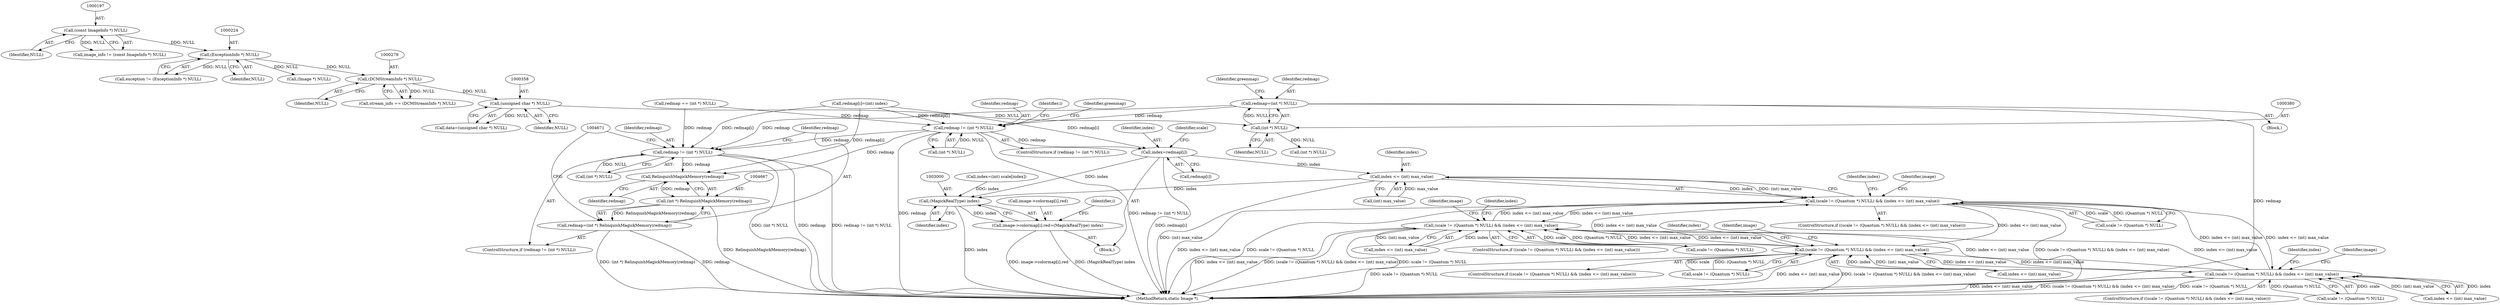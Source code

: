 digraph "0_ImageMagick_5511ef530576ed18fd636baa3bb4eda3d667665d@pointer" {
"1000377" [label="(Call,redmap=(int *) NULL)"];
"1000379" [label="(Call,(int *) NULL)"];
"1000357" [label="(Call,(unsigned char *) NULL)"];
"1000278" [label="(Call,(DCMStreamInfo *) NULL)"];
"1000223" [label="(Call,(ExceptionInfo *) NULL)"];
"1000196" [label="(Call,(const ImageInfo *) NULL)"];
"1002950" [label="(Call,redmap != (int *) NULL)"];
"1002967" [label="(Call,index=redmap[i])"];
"1002979" [label="(Call,index <= (int) max_value)"];
"1002973" [label="(Call,(scale != (Quantum *) NULL) && (index <= (int) max_value))"];
"1003026" [label="(Call,(scale != (Quantum *) NULL) && (index <= (int) max_value))"];
"1003079" [label="(Call,(scale != (Quantum *) NULL) && (index <= (int) max_value))"];
"1003132" [label="(Call,(scale != (Quantum *) NULL) && (index <= (int) max_value))"];
"1002999" [label="(Call,(MagickRealType) index)"];
"1002991" [label="(Call,image->colormap[i].red=(MagickRealType) index)"];
"1004659" [label="(Call,redmap != (int *) NULL)"];
"1004668" [label="(Call,RelinquishMagickMemory(redmap))"];
"1004666" [label="(Call,(int *) RelinquishMagickMemory(redmap))"];
"1004664" [label="(Call,redmap=(int *) RelinquishMagickMemory(redmap))"];
"1003001" [label="(Identifier,index)"];
"1001724" [label="(Call,redmap == (int *) NULL)"];
"1003026" [label="(Call,(scale != (Quantum *) NULL) && (index <= (int) max_value))"];
"1000221" [label="(Call,exception != (ExceptionInfo *) NULL)"];
"1003080" [label="(Call,scale != (Quantum *) NULL)"];
"1002951" [label="(Identifier,redmap)"];
"1002985" [label="(Identifier,index)"];
"1002949" [label="(ControlStructure,if (redmap != (int *) NULL))"];
"1002981" [label="(Call,(int) max_value)"];
"1003025" [label="(ControlStructure,if ((scale != (Quantum *) NULL) && (index <= (int) max_value)))"];
"1000355" [label="(Call,data=(unsigned char *) NULL)"];
"1003131" [label="(ControlStructure,if ((scale != (Quantum *) NULL) && (index <= (int) max_value)))"];
"1003133" [label="(Call,scale != (Quantum *) NULL)"];
"1002974" [label="(Call,scale != (Quantum *) NULL)"];
"1003144" [label="(Identifier,index)"];
"1001780" [label="(Call,redmap[i]=(int) index)"];
"1002966" [label="(Block,)"];
"1002992" [label="(Call,image->colormap[i].red)"];
"1003027" [label="(Call,scale != (Quantum *) NULL)"];
"1004666" [label="(Call,(int *) RelinquishMagickMemory(redmap))"];
"1004659" [label="(Call,redmap != (int *) NULL)"];
"1002972" [label="(ControlStructure,if ((scale != (Quantum *) NULL) && (index <= (int) max_value)))"];
"1002969" [label="(Call,redmap[i])"];
"1002968" [label="(Identifier,index)"];
"1004677" [label="(MethodReturn,static Image *)"];
"1003085" [label="(Call,index <= (int) max_value)"];
"1004664" [label="(Call,redmap=(int *) RelinquishMagickMemory(redmap))"];
"1000357" [label="(Call,(unsigned char *) NULL)"];
"1000144" [label="(Block,)"];
"1000196" [label="(Call,(const ImageInfo *) NULL)"];
"1002979" [label="(Call,index <= (int) max_value)"];
"1003048" [label="(Identifier,image)"];
"1002984" [label="(Call,index=(int) scale[index])"];
"1000225" [label="(Identifier,NULL)"];
"1003132" [label="(Call,(scale != (Quantum *) NULL) && (index <= (int) max_value))"];
"1000276" [label="(Call,stream_info == (DCMStreamInfo *) NULL)"];
"1000198" [label="(Identifier,NULL)"];
"1002973" [label="(Call,(scale != (Quantum *) NULL) && (index <= (int) max_value))"];
"1003138" [label="(Call,index <= (int) max_value)"];
"1003091" [label="(Identifier,index)"];
"1002991" [label="(Call,image->colormap[i].red=(MagickRealType) index)"];
"1003078" [label="(ControlStructure,if ((scale != (Quantum *) NULL) && (index <= (int) max_value)))"];
"1000359" [label="(Identifier,NULL)"];
"1003079" [label="(Call,(scale != (Quantum *) NULL) && (index <= (int) max_value))"];
"1003101" [label="(Identifier,image)"];
"1002965" [label="(Identifier,i)"];
"1004658" [label="(ControlStructure,if (redmap != (int *) NULL))"];
"1000194" [label="(Call,image_info != (const ImageInfo *) NULL)"];
"1004661" [label="(Call,(int *) NULL)"];
"1000377" [label="(Call,redmap=(int *) NULL)"];
"1000381" [label="(Identifier,NULL)"];
"1002999" [label="(Call,(MagickRealType) index)"];
"1000379" [label="(Call,(int *) NULL)"];
"1002980" [label="(Identifier,index)"];
"1002995" [label="(Identifier,image)"];
"1003032" [label="(Call,index <= (int) max_value)"];
"1004665" [label="(Identifier,redmap)"];
"1000378" [label="(Identifier,redmap)"];
"1000280" [label="(Identifier,NULL)"];
"1000223" [label="(Call,(ExceptionInfo *) NULL)"];
"1002952" [label="(Call,(int *) NULL)"];
"1002957" [label="(Identifier,i)"];
"1000384" [label="(Call,(int *) NULL)"];
"1000383" [label="(Identifier,greenmap)"];
"1002950" [label="(Call,redmap != (int *) NULL)"];
"1000254" [label="(Call,(Image *) NULL)"];
"1002967" [label="(Call,index=redmap[i])"];
"1003038" [label="(Identifier,index)"];
"1004668" [label="(Call,RelinquishMagickMemory(redmap))"];
"1003004" [label="(Identifier,greenmap)"];
"1003154" [label="(Identifier,image)"];
"1002975" [label="(Identifier,scale)"];
"1004660" [label="(Identifier,redmap)"];
"1000278" [label="(Call,(DCMStreamInfo *) NULL)"];
"1004669" [label="(Identifier,redmap)"];
"1000377" -> "1000144"  [label="AST: "];
"1000377" -> "1000379"  [label="CFG: "];
"1000378" -> "1000377"  [label="AST: "];
"1000379" -> "1000377"  [label="AST: "];
"1000383" -> "1000377"  [label="CFG: "];
"1000377" -> "1004677"  [label="DDG: redmap"];
"1000379" -> "1000377"  [label="DDG: NULL"];
"1000377" -> "1002950"  [label="DDG: redmap"];
"1000377" -> "1004659"  [label="DDG: redmap"];
"1000379" -> "1000381"  [label="CFG: "];
"1000380" -> "1000379"  [label="AST: "];
"1000381" -> "1000379"  [label="AST: "];
"1000357" -> "1000379"  [label="DDG: NULL"];
"1000379" -> "1000384"  [label="DDG: NULL"];
"1000357" -> "1000355"  [label="AST: "];
"1000357" -> "1000359"  [label="CFG: "];
"1000358" -> "1000357"  [label="AST: "];
"1000359" -> "1000357"  [label="AST: "];
"1000355" -> "1000357"  [label="CFG: "];
"1000357" -> "1000355"  [label="DDG: NULL"];
"1000278" -> "1000357"  [label="DDG: NULL"];
"1000278" -> "1000276"  [label="AST: "];
"1000278" -> "1000280"  [label="CFG: "];
"1000279" -> "1000278"  [label="AST: "];
"1000280" -> "1000278"  [label="AST: "];
"1000276" -> "1000278"  [label="CFG: "];
"1000278" -> "1000276"  [label="DDG: NULL"];
"1000223" -> "1000278"  [label="DDG: NULL"];
"1000223" -> "1000221"  [label="AST: "];
"1000223" -> "1000225"  [label="CFG: "];
"1000224" -> "1000223"  [label="AST: "];
"1000225" -> "1000223"  [label="AST: "];
"1000221" -> "1000223"  [label="CFG: "];
"1000223" -> "1000221"  [label="DDG: NULL"];
"1000196" -> "1000223"  [label="DDG: NULL"];
"1000223" -> "1000254"  [label="DDG: NULL"];
"1000196" -> "1000194"  [label="AST: "];
"1000196" -> "1000198"  [label="CFG: "];
"1000197" -> "1000196"  [label="AST: "];
"1000198" -> "1000196"  [label="AST: "];
"1000194" -> "1000196"  [label="CFG: "];
"1000196" -> "1000194"  [label="DDG: NULL"];
"1002950" -> "1002949"  [label="AST: "];
"1002950" -> "1002952"  [label="CFG: "];
"1002951" -> "1002950"  [label="AST: "];
"1002952" -> "1002950"  [label="AST: "];
"1002957" -> "1002950"  [label="CFG: "];
"1003004" -> "1002950"  [label="CFG: "];
"1002950" -> "1004677"  [label="DDG: redmap"];
"1002950" -> "1004677"  [label="DDG: redmap != (int *) NULL"];
"1001724" -> "1002950"  [label="DDG: redmap"];
"1001780" -> "1002950"  [label="DDG: redmap[i]"];
"1002952" -> "1002950"  [label="DDG: NULL"];
"1002950" -> "1002967"  [label="DDG: redmap"];
"1002950" -> "1004659"  [label="DDG: redmap"];
"1002950" -> "1004668"  [label="DDG: redmap"];
"1002967" -> "1002966"  [label="AST: "];
"1002967" -> "1002969"  [label="CFG: "];
"1002968" -> "1002967"  [label="AST: "];
"1002969" -> "1002967"  [label="AST: "];
"1002975" -> "1002967"  [label="CFG: "];
"1002967" -> "1004677"  [label="DDG: redmap[i]"];
"1001780" -> "1002967"  [label="DDG: redmap[i]"];
"1002967" -> "1002979"  [label="DDG: index"];
"1002967" -> "1002999"  [label="DDG: index"];
"1002979" -> "1002973"  [label="AST: "];
"1002979" -> "1002981"  [label="CFG: "];
"1002980" -> "1002979"  [label="AST: "];
"1002981" -> "1002979"  [label="AST: "];
"1002973" -> "1002979"  [label="CFG: "];
"1002979" -> "1004677"  [label="DDG: (int) max_value"];
"1002979" -> "1002973"  [label="DDG: index"];
"1002979" -> "1002973"  [label="DDG: (int) max_value"];
"1002981" -> "1002979"  [label="DDG: max_value"];
"1002979" -> "1002999"  [label="DDG: index"];
"1002973" -> "1002972"  [label="AST: "];
"1002973" -> "1002974"  [label="CFG: "];
"1002974" -> "1002973"  [label="AST: "];
"1002985" -> "1002973"  [label="CFG: "];
"1002995" -> "1002973"  [label="CFG: "];
"1002973" -> "1004677"  [label="DDG: index <= (int) max_value"];
"1002973" -> "1004677"  [label="DDG: scale != (Quantum *) NULL"];
"1002973" -> "1004677"  [label="DDG: (scale != (Quantum *) NULL) && (index <= (int) max_value)"];
"1002974" -> "1002973"  [label="DDG: scale"];
"1002974" -> "1002973"  [label="DDG: (Quantum *) NULL"];
"1003026" -> "1002973"  [label="DDG: index <= (int) max_value"];
"1003079" -> "1002973"  [label="DDG: index <= (int) max_value"];
"1003132" -> "1002973"  [label="DDG: index <= (int) max_value"];
"1002973" -> "1003026"  [label="DDG: index <= (int) max_value"];
"1002973" -> "1003079"  [label="DDG: index <= (int) max_value"];
"1002973" -> "1003132"  [label="DDG: index <= (int) max_value"];
"1003026" -> "1003025"  [label="AST: "];
"1003026" -> "1003027"  [label="CFG: "];
"1003026" -> "1003032"  [label="CFG: "];
"1003027" -> "1003026"  [label="AST: "];
"1003032" -> "1003026"  [label="AST: "];
"1003038" -> "1003026"  [label="CFG: "];
"1003048" -> "1003026"  [label="CFG: "];
"1003026" -> "1004677"  [label="DDG: index <= (int) max_value"];
"1003026" -> "1004677"  [label="DDG: (scale != (Quantum *) NULL) && (index <= (int) max_value)"];
"1003026" -> "1004677"  [label="DDG: scale != (Quantum *) NULL"];
"1003027" -> "1003026"  [label="DDG: scale"];
"1003027" -> "1003026"  [label="DDG: (Quantum *) NULL"];
"1003032" -> "1003026"  [label="DDG: index"];
"1003032" -> "1003026"  [label="DDG: (int) max_value"];
"1003079" -> "1003026"  [label="DDG: index <= (int) max_value"];
"1003132" -> "1003026"  [label="DDG: index <= (int) max_value"];
"1003026" -> "1003079"  [label="DDG: index <= (int) max_value"];
"1003026" -> "1003132"  [label="DDG: index <= (int) max_value"];
"1003079" -> "1003078"  [label="AST: "];
"1003079" -> "1003080"  [label="CFG: "];
"1003079" -> "1003085"  [label="CFG: "];
"1003080" -> "1003079"  [label="AST: "];
"1003085" -> "1003079"  [label="AST: "];
"1003091" -> "1003079"  [label="CFG: "];
"1003101" -> "1003079"  [label="CFG: "];
"1003079" -> "1004677"  [label="DDG: scale != (Quantum *) NULL"];
"1003079" -> "1004677"  [label="DDG: index <= (int) max_value"];
"1003079" -> "1004677"  [label="DDG: (scale != (Quantum *) NULL) && (index <= (int) max_value)"];
"1003080" -> "1003079"  [label="DDG: scale"];
"1003080" -> "1003079"  [label="DDG: (Quantum *) NULL"];
"1003132" -> "1003079"  [label="DDG: index <= (int) max_value"];
"1003085" -> "1003079"  [label="DDG: index"];
"1003085" -> "1003079"  [label="DDG: (int) max_value"];
"1003079" -> "1003132"  [label="DDG: index <= (int) max_value"];
"1003132" -> "1003131"  [label="AST: "];
"1003132" -> "1003133"  [label="CFG: "];
"1003132" -> "1003138"  [label="CFG: "];
"1003133" -> "1003132"  [label="AST: "];
"1003138" -> "1003132"  [label="AST: "];
"1003144" -> "1003132"  [label="CFG: "];
"1003154" -> "1003132"  [label="CFG: "];
"1003132" -> "1004677"  [label="DDG: (scale != (Quantum *) NULL) && (index <= (int) max_value)"];
"1003132" -> "1004677"  [label="DDG: scale != (Quantum *) NULL"];
"1003132" -> "1004677"  [label="DDG: index <= (int) max_value"];
"1003133" -> "1003132"  [label="DDG: scale"];
"1003133" -> "1003132"  [label="DDG: (Quantum *) NULL"];
"1003138" -> "1003132"  [label="DDG: index"];
"1003138" -> "1003132"  [label="DDG: (int) max_value"];
"1002999" -> "1002991"  [label="AST: "];
"1002999" -> "1003001"  [label="CFG: "];
"1003000" -> "1002999"  [label="AST: "];
"1003001" -> "1002999"  [label="AST: "];
"1002991" -> "1002999"  [label="CFG: "];
"1002999" -> "1004677"  [label="DDG: index"];
"1002999" -> "1002991"  [label="DDG: index"];
"1002984" -> "1002999"  [label="DDG: index"];
"1002991" -> "1002966"  [label="AST: "];
"1002992" -> "1002991"  [label="AST: "];
"1002965" -> "1002991"  [label="CFG: "];
"1002991" -> "1004677"  [label="DDG: image->colormap[i].red"];
"1002991" -> "1004677"  [label="DDG: (MagickRealType) index"];
"1004659" -> "1004658"  [label="AST: "];
"1004659" -> "1004661"  [label="CFG: "];
"1004660" -> "1004659"  [label="AST: "];
"1004661" -> "1004659"  [label="AST: "];
"1004665" -> "1004659"  [label="CFG: "];
"1004671" -> "1004659"  [label="CFG: "];
"1004659" -> "1004677"  [label="DDG: (int *) NULL"];
"1004659" -> "1004677"  [label="DDG: redmap"];
"1004659" -> "1004677"  [label="DDG: redmap != (int *) NULL"];
"1001724" -> "1004659"  [label="DDG: redmap"];
"1001780" -> "1004659"  [label="DDG: redmap[i]"];
"1004661" -> "1004659"  [label="DDG: NULL"];
"1004659" -> "1004668"  [label="DDG: redmap"];
"1004668" -> "1004666"  [label="AST: "];
"1004668" -> "1004669"  [label="CFG: "];
"1004669" -> "1004668"  [label="AST: "];
"1004666" -> "1004668"  [label="CFG: "];
"1004668" -> "1004666"  [label="DDG: redmap"];
"1001780" -> "1004668"  [label="DDG: redmap[i]"];
"1004666" -> "1004664"  [label="AST: "];
"1004667" -> "1004666"  [label="AST: "];
"1004664" -> "1004666"  [label="CFG: "];
"1004666" -> "1004677"  [label="DDG: RelinquishMagickMemory(redmap)"];
"1004666" -> "1004664"  [label="DDG: RelinquishMagickMemory(redmap)"];
"1004664" -> "1004658"  [label="AST: "];
"1004665" -> "1004664"  [label="AST: "];
"1004671" -> "1004664"  [label="CFG: "];
"1004664" -> "1004677"  [label="DDG: redmap"];
"1004664" -> "1004677"  [label="DDG: (int *) RelinquishMagickMemory(redmap)"];
}
